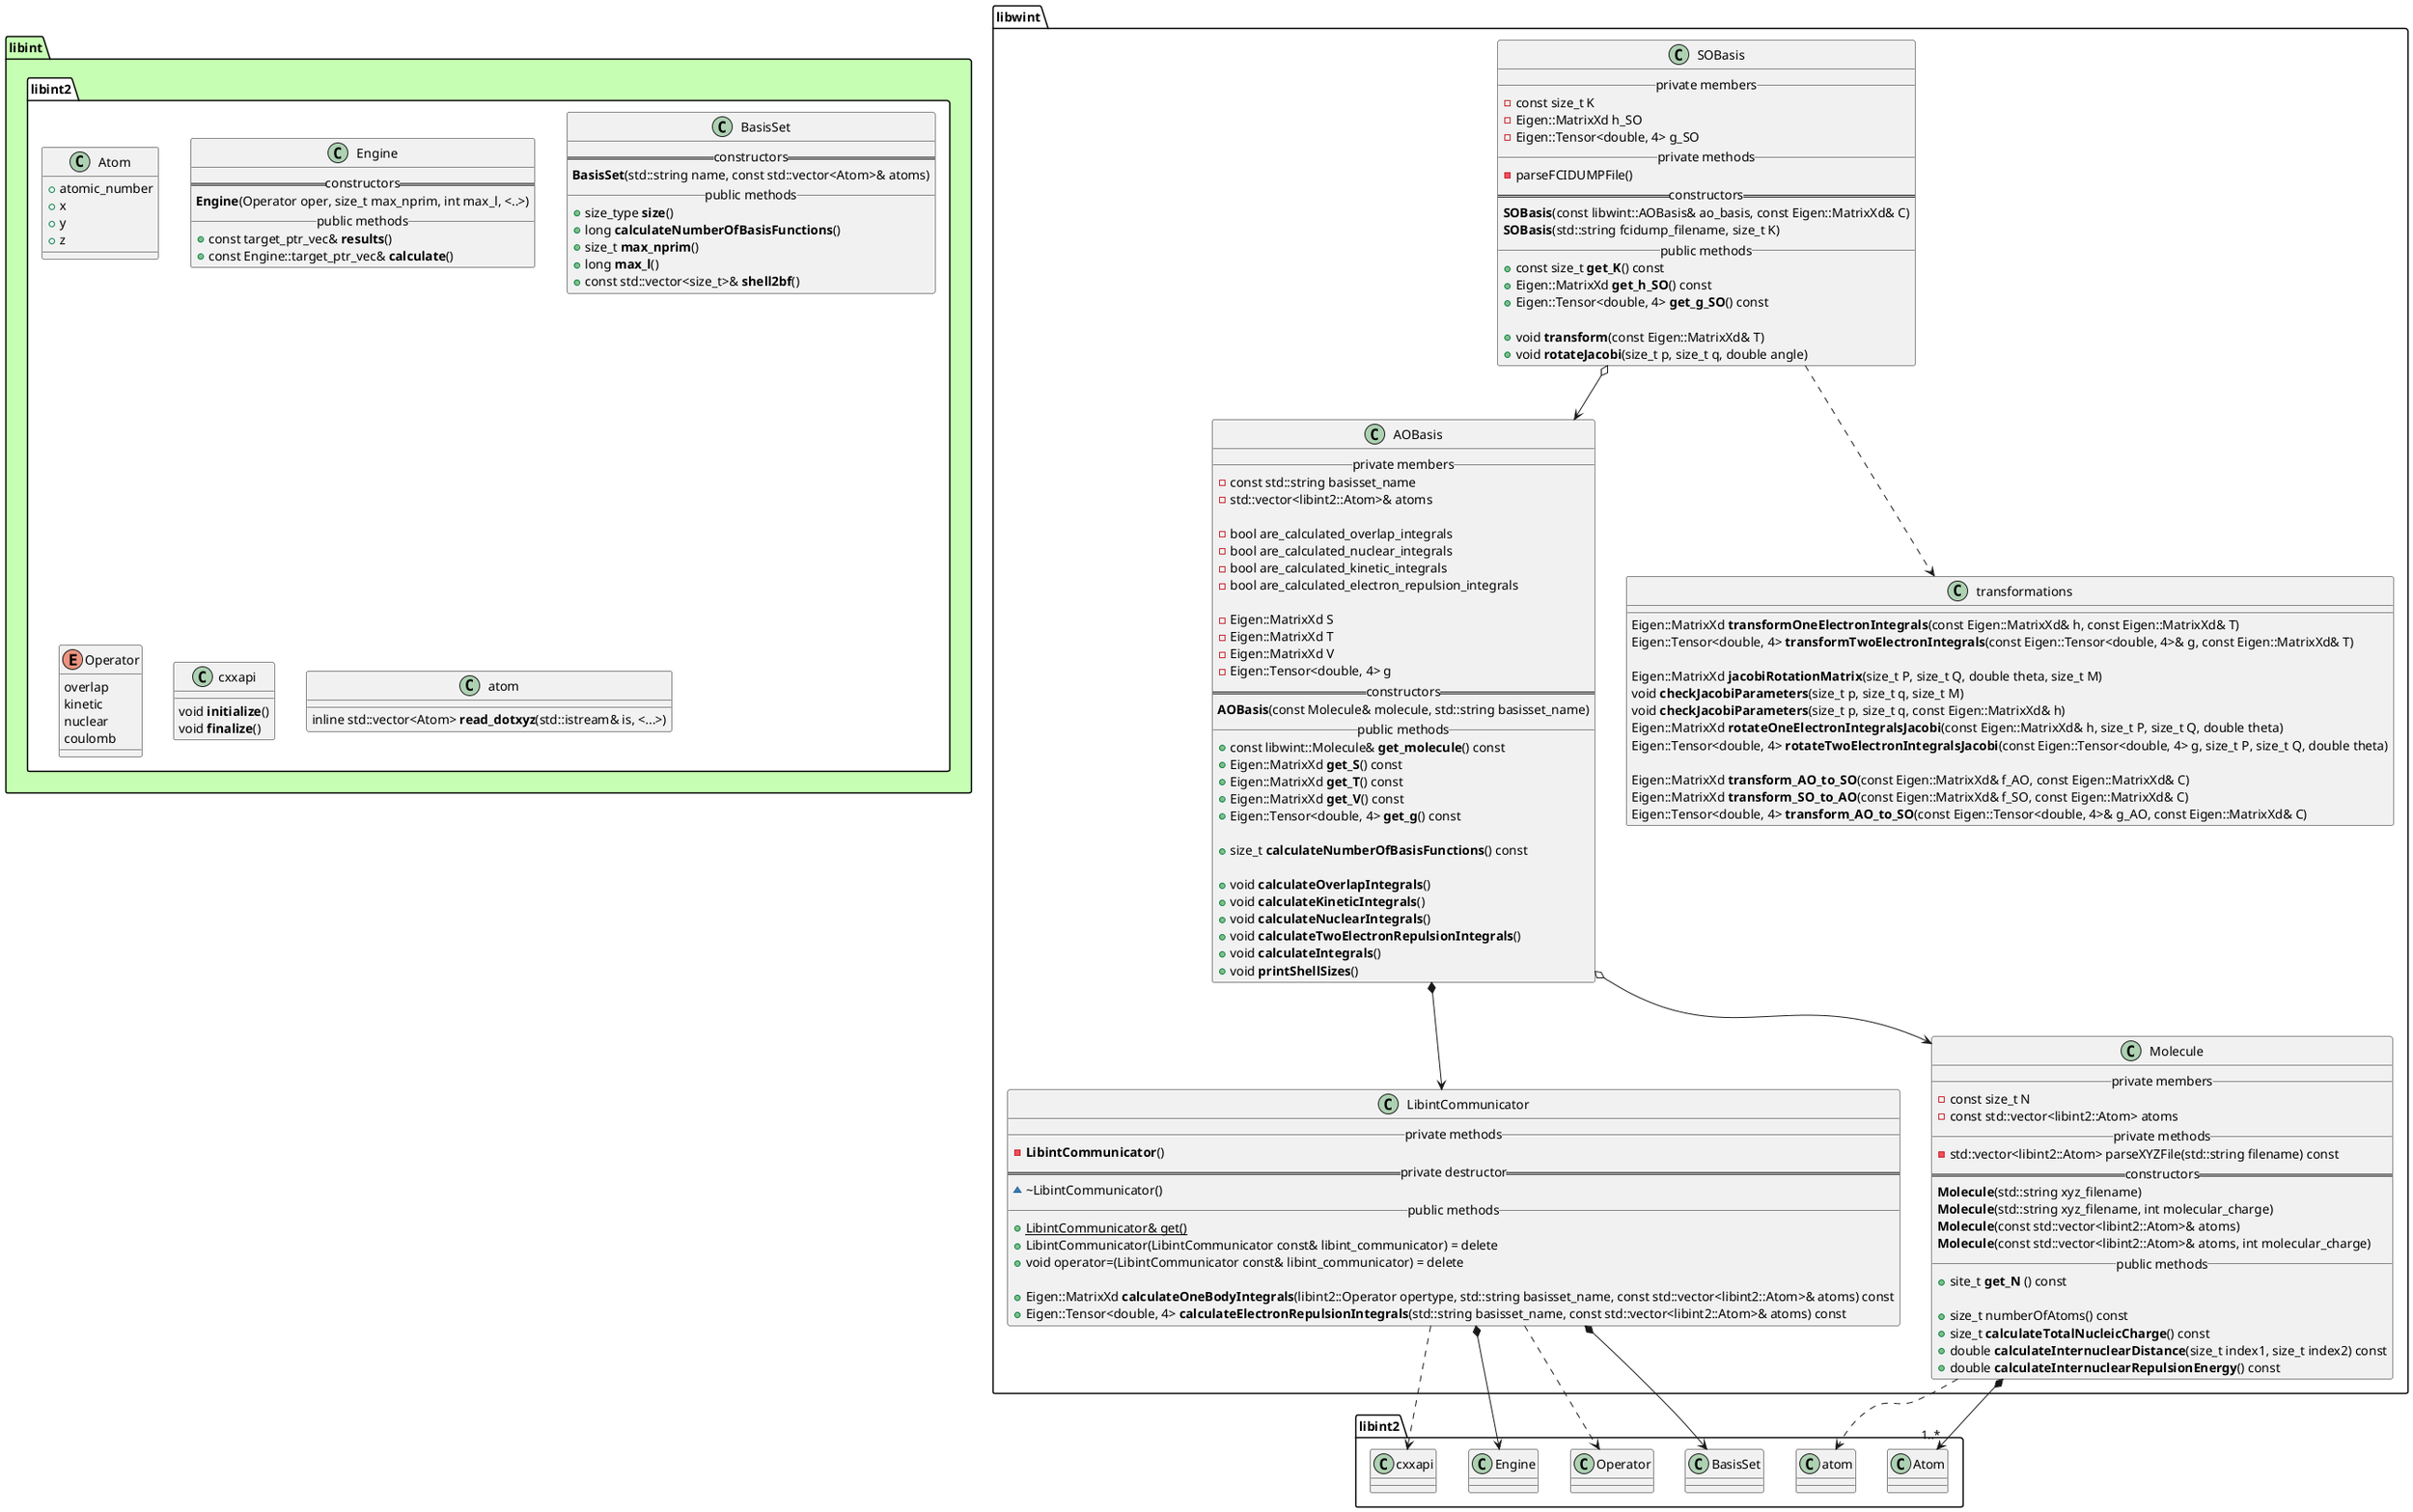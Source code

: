 @startuml



package libint #c6ffb3 {
    namespace libint2 #ffffff {
        class Atom {
            + atomic_number
            + x
            + y
            + z
        }

        class Engine {
            == constructors ==
                **Engine**(Operator oper, size_t max_nprim, int max_l, <..>)
            __ public methods __
                + const target_ptr_vec& **results**()
                + const Engine::target_ptr_vec& **calculate**()
        }

        class BasisSet {
            == constructors ==
                **BasisSet**(std::string name, const std::vector<Atom>& atoms)
            __ public methods __
                + size_type **size**()
                + long **calculateNumberOfBasisFunctions**()
                + size_t **max_nprim**()
                + long **max_l**()
                + const std::vector<size_t>& **shell2bf**()
        }

        enum Operator {
            overlap
            kinetic
            nuclear
            coulomb
        }

        class cxxapi {
                void **initialize**()
                void **finalize**()
        }

        class atom {
            inline std::vector<Atom> **read_dotxyz**(std::istream& is, <...>)
        }
    }
}




namespace libwint {

    class AOBasis {
        __ private members __
            - const std::string basisset_name
            - std::vector<libint2::Atom>& atoms

            - bool are_calculated_overlap_integrals
            - bool are_calculated_nuclear_integrals
            - bool are_calculated_kinetic_integrals
            - bool are_calculated_electron_repulsion_integrals

            - Eigen::MatrixXd S
            - Eigen::MatrixXd T
            - Eigen::MatrixXd V
            - Eigen::Tensor<double, 4> g
        == constructors ==
            **AOBasis**(const Molecule& molecule, std::string basisset_name)
        __ public methods __
            + const libwint::Molecule& **get_molecule**() const
            + Eigen::MatrixXd **get_S**() const
            + Eigen::MatrixXd **get_T**() const
            + Eigen::MatrixXd **get_V**() const
            + Eigen::Tensor<double, 4> **get_g**() const

            + size_t **calculateNumberOfBasisFunctions**() const

            + void **calculateOverlapIntegrals**()
            + void **calculateKineticIntegrals**()
            + void **calculateNuclearIntegrals**()
            + void **calculateTwoElectronRepulsionIntegrals**()
            + void **calculateIntegrals**()
            + void **printShellSizes**()
    }


    class SOBasis {
        __ private members __
            - const size_t K
            - Eigen::MatrixXd h_SO
            - Eigen::Tensor<double, 4> g_SO
        __ private methods __
            - parseFCIDUMPFile()
        == constructors ==
            **SOBasis**(const libwint::AOBasis& ao_basis, const Eigen::MatrixXd& C)
            **SOBasis**(std::string fcidump_filename, size_t K)
        __ public methods __
            + const size_t **get_K**() const
            + Eigen::MatrixXd **get_h_SO**() const
            + Eigen::Tensor<double, 4> **get_g_SO**() const

            + void **transform**(const Eigen::MatrixXd& T)
            + void **rotateJacobi**(size_t p, size_t q, double angle)
    }


    class transformations {
            Eigen::MatrixXd **transformOneElectronIntegrals**(const Eigen::MatrixXd& h, const Eigen::MatrixXd& T)
            Eigen::Tensor<double, 4> **transformTwoElectronIntegrals**(const Eigen::Tensor<double, 4>& g, const Eigen::MatrixXd& T)

            Eigen::MatrixXd **jacobiRotationMatrix**(size_t P, size_t Q, double theta, size_t M)
            void **checkJacobiParameters**(size_t p, size_t q, size_t M)
            void **checkJacobiParameters**(size_t p, size_t q, const Eigen::MatrixXd& h)
            Eigen::MatrixXd **rotateOneElectronIntegralsJacobi**(const Eigen::MatrixXd& h, size_t P, size_t Q, double theta)
            Eigen::Tensor<double, 4> **rotateTwoElectronIntegralsJacobi**(const Eigen::Tensor<double, 4> g, size_t P, size_t Q, double theta)

            Eigen::MatrixXd **transform_AO_to_SO**(const Eigen::MatrixXd& f_AO, const Eigen::MatrixXd& C)
            Eigen::MatrixXd **transform_SO_to_AO**(const Eigen::MatrixXd& f_SO, const Eigen::MatrixXd& C)
            Eigen::Tensor<double, 4> **transform_AO_to_SO**(const Eigen::Tensor<double, 4>& g_AO, const Eigen::MatrixXd& C)

    }


    class LibintCommunicator {
        __ private methods __
            - **LibintCommunicator**()
        == private destructor ==
            ~ ~LibintCommunicator()
        __ public methods __
            + {static} LibintCommunicator& get()
            + LibintCommunicator(LibintCommunicator const& libint_communicator) = delete
            + void operator=(LibintCommunicator const& libint_communicator) = delete

            + Eigen::MatrixXd **calculateOneBodyIntegrals**(libint2::Operator opertype, std::string basisset_name, const std::vector<libint2::Atom>& atoms) const
            + Eigen::Tensor<double, 4> **calculateElectronRepulsionIntegrals**(std::string basisset_name, const std::vector<libint2::Atom>& atoms) const
    }


    class Molecule {
        __ private members __
            - const size_t N
            - const std::vector<libint2::Atom> atoms
        __ private methods __
            - std::vector<libint2::Atom> parseXYZFile(std::string filename) const
        == constructors ==
            **Molecule**(std::string xyz_filename)
            **Molecule**(std::string xyz_filename, int molecular_charge)
            **Molecule**(const std::vector<libint2::Atom>& atoms)
            **Molecule**(const std::vector<libint2::Atom>& atoms, int molecular_charge)
        __ public methods __
            + site_t **get_N** () const

            + size_t numberOfAtoms() const
            + size_t **calculateTotalNucleicCharge**() const
            + double **calculateInternuclearDistance**(size_t index1, size_t index2) const
            + double **calculateInternuclearRepulsionEnergy**() const
    }

}



libwint.AOBasis o--> libwint.Molecule
libwint.AOBasis *--> libwint.LibintCommunicator

libwint.LibintCommunicator *--> libint2.BasisSet
libwint.LibintCommunicator ..> libint2.Operator
libwint.LibintCommunicator *--> libint2.Engine
libwint.LibintCommunicator ..> libint2.cxxapi

libwint.Molecule *--> "1..*" libint2.Atom
libwint.Molecule ..> libint2.atom

libwint.SOBasis ..> libwint.transformations
libwint.SOBasis o--> libwint.AOBasis


@enduml
